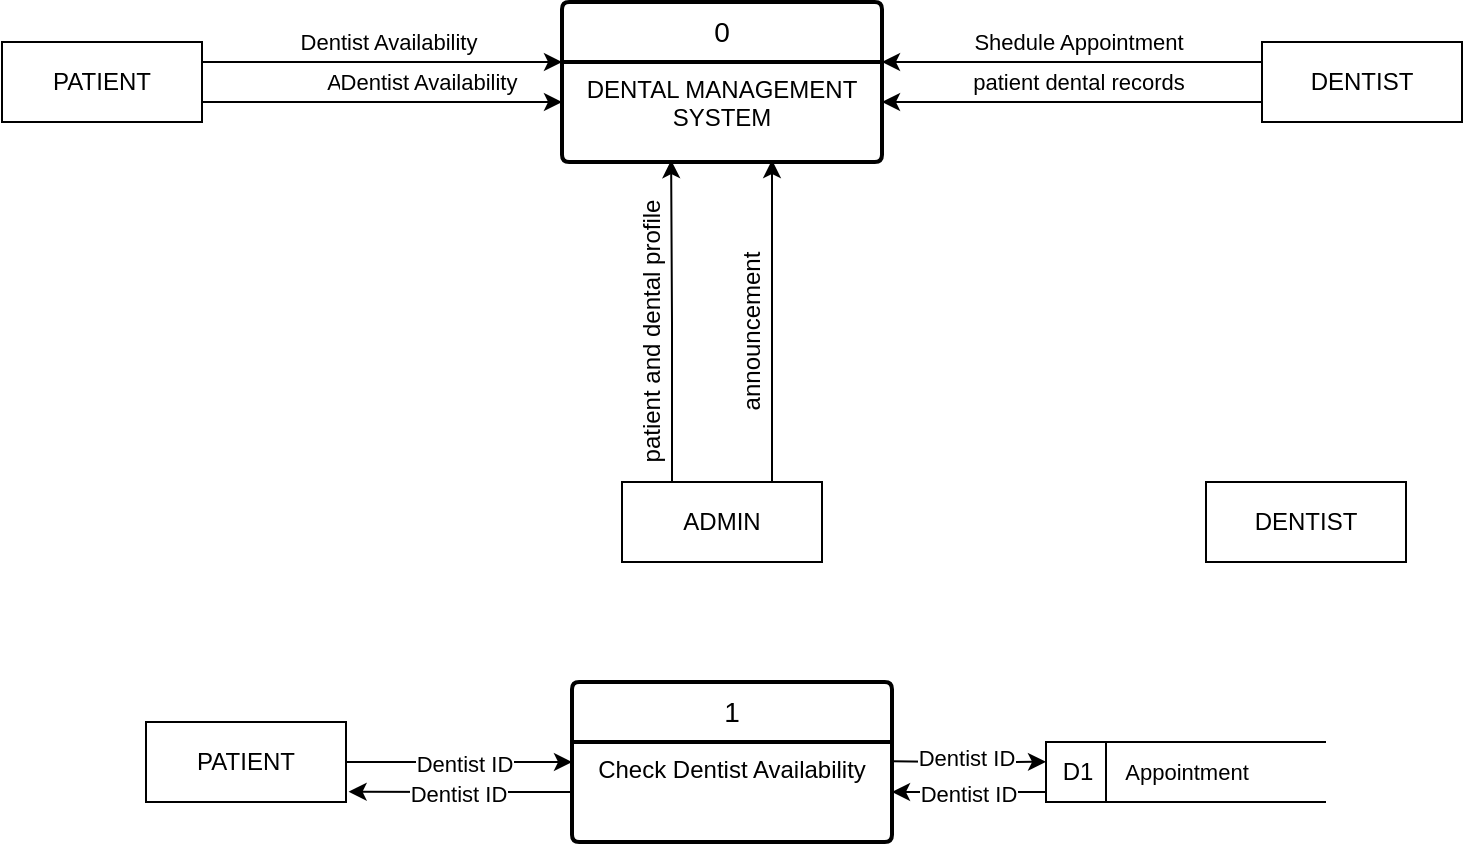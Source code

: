<mxfile version="26.2.12">
  <diagram name="Page-1" id="skjg_4emkFO80so7AoUh">
    <mxGraphModel dx="653" dy="380" grid="1" gridSize="10" guides="1" tooltips="1" connect="1" arrows="1" fold="1" page="1" pageScale="1" pageWidth="827" pageHeight="1169" math="0" shadow="0">
      <root>
        <mxCell id="0" />
        <mxCell id="1" parent="0" />
        <mxCell id="g7SPvUek6dbdEDTnpYcu-3" value="0" style="swimlane;childLayout=stackLayout;horizontal=1;startSize=30;horizontalStack=0;rounded=1;fontSize=14;fontStyle=0;strokeWidth=2;resizeParent=0;resizeLast=1;shadow=0;dashed=0;align=center;arcSize=4;whiteSpace=wrap;html=1;" vertex="1" parent="1">
          <mxGeometry x="328" y="100" width="160" height="80" as="geometry" />
        </mxCell>
        <mxCell id="g7SPvUek6dbdEDTnpYcu-4" value="DENTAL MANAGEMENT SYSTEM" style="align=center;strokeColor=none;fillColor=none;spacingLeft=4;spacingRight=4;fontSize=12;verticalAlign=top;resizable=0;rotatable=0;part=1;html=1;whiteSpace=wrap;" vertex="1" parent="g7SPvUek6dbdEDTnpYcu-3">
          <mxGeometry y="30" width="160" height="50" as="geometry" />
        </mxCell>
        <mxCell id="g7SPvUek6dbdEDTnpYcu-7" value="PATIENT" style="whiteSpace=wrap;html=1;align=center;" vertex="1" parent="1">
          <mxGeometry x="48" y="120" width="100" height="40" as="geometry" />
        </mxCell>
        <mxCell id="g7SPvUek6dbdEDTnpYcu-8" value="DENTIST" style="whiteSpace=wrap;html=1;align=center;" vertex="1" parent="1">
          <mxGeometry x="678" y="120" width="100" height="40" as="geometry" />
        </mxCell>
        <mxCell id="g7SPvUek6dbdEDTnpYcu-9" value="ADMIN" style="whiteSpace=wrap;html=1;align=center;" vertex="1" parent="1">
          <mxGeometry x="358" y="340" width="100" height="40" as="geometry" />
        </mxCell>
        <mxCell id="g7SPvUek6dbdEDTnpYcu-10" value="" style="endArrow=classic;html=1;rounded=0;exitX=1;exitY=0.25;exitDx=0;exitDy=0;" edge="1" parent="1" source="g7SPvUek6dbdEDTnpYcu-7">
          <mxGeometry width="50" height="50" relative="1" as="geometry">
            <mxPoint x="388" y="180" as="sourcePoint" />
            <mxPoint x="328" y="130" as="targetPoint" />
          </mxGeometry>
        </mxCell>
        <mxCell id="g7SPvUek6dbdEDTnpYcu-11" value="Dentist Availability" style="edgeLabel;html=1;align=center;verticalAlign=middle;resizable=0;points=[];" vertex="1" connectable="0" parent="g7SPvUek6dbdEDTnpYcu-10">
          <mxGeometry x="0.027" y="-1" relative="1" as="geometry">
            <mxPoint y="-11" as="offset" />
          </mxGeometry>
        </mxCell>
        <mxCell id="g7SPvUek6dbdEDTnpYcu-12" value="" style="endArrow=classic;html=1;rounded=0;exitX=1;exitY=0.25;exitDx=0;exitDy=0;" edge="1" parent="1">
          <mxGeometry width="50" height="50" relative="1" as="geometry">
            <mxPoint x="148" y="150" as="sourcePoint" />
            <mxPoint x="328" y="150" as="targetPoint" />
          </mxGeometry>
        </mxCell>
        <mxCell id="g7SPvUek6dbdEDTnpYcu-13" value="Appointment" style="edgeLabel;html=1;align=center;verticalAlign=middle;resizable=0;points=[];" vertex="1" connectable="0" parent="g7SPvUek6dbdEDTnpYcu-12">
          <mxGeometry x="0.027" y="-1" relative="1" as="geometry">
            <mxPoint y="-11" as="offset" />
          </mxGeometry>
        </mxCell>
        <mxCell id="g7SPvUek6dbdEDTnpYcu-15" value="" style="endArrow=none;html=1;rounded=0;exitX=1;exitY=0.25;exitDx=0;exitDy=0;entryX=0;entryY=0.25;entryDx=0;entryDy=0;startArrow=classic;startFill=1;" edge="1" parent="1" target="g7SPvUek6dbdEDTnpYcu-8">
          <mxGeometry width="50" height="50" relative="1" as="geometry">
            <mxPoint x="488" y="130" as="sourcePoint" />
            <mxPoint x="598" y="130" as="targetPoint" />
          </mxGeometry>
        </mxCell>
        <mxCell id="g7SPvUek6dbdEDTnpYcu-16" value="Shedule Appointment" style="edgeLabel;html=1;align=center;verticalAlign=middle;resizable=0;points=[];" vertex="1" connectable="0" parent="g7SPvUek6dbdEDTnpYcu-15">
          <mxGeometry x="0.027" y="-1" relative="1" as="geometry">
            <mxPoint y="-11" as="offset" />
          </mxGeometry>
        </mxCell>
        <mxCell id="g7SPvUek6dbdEDTnpYcu-17" value="" style="endArrow=none;html=1;rounded=0;exitX=1;exitY=0.25;exitDx=0;exitDy=0;entryX=0;entryY=0.25;entryDx=0;entryDy=0;startArrow=classic;startFill=1;" edge="1" parent="1">
          <mxGeometry width="50" height="50" relative="1" as="geometry">
            <mxPoint x="488" y="150" as="sourcePoint" />
            <mxPoint x="678" y="150" as="targetPoint" />
          </mxGeometry>
        </mxCell>
        <mxCell id="g7SPvUek6dbdEDTnpYcu-18" value="patient dental records" style="edgeLabel;html=1;align=center;verticalAlign=middle;resizable=0;points=[];" vertex="1" connectable="0" parent="g7SPvUek6dbdEDTnpYcu-17">
          <mxGeometry x="0.027" y="-1" relative="1" as="geometry">
            <mxPoint y="-11" as="offset" />
          </mxGeometry>
        </mxCell>
        <mxCell id="g7SPvUek6dbdEDTnpYcu-19" style="edgeStyle=orthogonalEdgeStyle;rounded=0;orthogonalLoop=1;jettySize=auto;html=1;exitX=0.25;exitY=0;exitDx=0;exitDy=0;entryX=0.341;entryY=0.982;entryDx=0;entryDy=0;entryPerimeter=0;" edge="1" parent="1" source="g7SPvUek6dbdEDTnpYcu-9" target="g7SPvUek6dbdEDTnpYcu-4">
          <mxGeometry relative="1" as="geometry" />
        </mxCell>
        <mxCell id="g7SPvUek6dbdEDTnpYcu-21" value="patient and dental profile" style="text;html=1;align=center;verticalAlign=middle;resizable=0;points=[];autosize=1;strokeColor=none;fillColor=none;rotation=270;" vertex="1" parent="1">
          <mxGeometry x="298" y="250" width="150" height="30" as="geometry" />
        </mxCell>
        <mxCell id="g7SPvUek6dbdEDTnpYcu-22" style="edgeStyle=orthogonalEdgeStyle;rounded=0;orthogonalLoop=1;jettySize=auto;html=1;exitX=0.25;exitY=0;exitDx=0;exitDy=0;entryX=0.341;entryY=0.982;entryDx=0;entryDy=0;entryPerimeter=0;" edge="1" parent="1">
          <mxGeometry relative="1" as="geometry">
            <mxPoint x="433" y="340" as="sourcePoint" />
            <mxPoint x="433" y="179" as="targetPoint" />
          </mxGeometry>
        </mxCell>
        <mxCell id="g7SPvUek6dbdEDTnpYcu-23" value="announcement" style="text;html=1;align=center;verticalAlign=middle;resizable=0;points=[];autosize=1;strokeColor=none;fillColor=none;rotation=270;" vertex="1" parent="1">
          <mxGeometry x="373" y="250" width="100" height="30" as="geometry" />
        </mxCell>
        <mxCell id="g7SPvUek6dbdEDTnpYcu-29" style="edgeStyle=orthogonalEdgeStyle;rounded=0;orthogonalLoop=1;jettySize=auto;html=1;exitX=1;exitY=0.5;exitDx=0;exitDy=0;entryX=0;entryY=0.5;entryDx=0;entryDy=0;" edge="1" parent="1" source="g7SPvUek6dbdEDTnpYcu-25" target="g7SPvUek6dbdEDTnpYcu-27">
          <mxGeometry relative="1" as="geometry" />
        </mxCell>
        <mxCell id="g7SPvUek6dbdEDTnpYcu-39" value="Dentist ID" style="edgeLabel;html=1;align=center;verticalAlign=middle;resizable=0;points=[];" vertex="1" connectable="0" parent="g7SPvUek6dbdEDTnpYcu-29">
          <mxGeometry x="0.031" y="-1" relative="1" as="geometry">
            <mxPoint as="offset" />
          </mxGeometry>
        </mxCell>
        <mxCell id="g7SPvUek6dbdEDTnpYcu-25" value="PATIENT" style="whiteSpace=wrap;html=1;align=center;" vertex="1" parent="1">
          <mxGeometry x="120" y="460" width="100" height="40" as="geometry" />
        </mxCell>
        <mxCell id="g7SPvUek6dbdEDTnpYcu-26" value="DENTIST" style="whiteSpace=wrap;html=1;align=center;" vertex="1" parent="1">
          <mxGeometry x="650" y="340" width="100" height="40" as="geometry" />
        </mxCell>
        <mxCell id="g7SPvUek6dbdEDTnpYcu-27" value="1" style="swimlane;childLayout=stackLayout;horizontal=1;startSize=30;horizontalStack=0;rounded=1;fontSize=14;fontStyle=0;strokeWidth=2;resizeParent=0;resizeLast=1;shadow=0;dashed=0;align=center;arcSize=4;whiteSpace=wrap;html=1;" vertex="1" parent="1">
          <mxGeometry x="333" y="440" width="160" height="80" as="geometry" />
        </mxCell>
        <mxCell id="g7SPvUek6dbdEDTnpYcu-28" value="Check Dentist Availability" style="align=center;strokeColor=none;fillColor=none;spacingLeft=4;spacingRight=4;fontSize=12;verticalAlign=top;resizable=0;rotatable=0;part=1;html=1;whiteSpace=wrap;" vertex="1" parent="g7SPvUek6dbdEDTnpYcu-27">
          <mxGeometry y="30" width="160" height="50" as="geometry" />
        </mxCell>
        <mxCell id="g7SPvUek6dbdEDTnpYcu-33" style="edgeStyle=orthogonalEdgeStyle;rounded=0;orthogonalLoop=1;jettySize=auto;html=1;entryX=1;entryY=0.5;entryDx=0;entryDy=0;" edge="1" parent="1" source="g7SPvUek6dbdEDTnpYcu-30" target="g7SPvUek6dbdEDTnpYcu-28">
          <mxGeometry relative="1" as="geometry">
            <Array as="points">
              <mxPoint x="550" y="495" />
              <mxPoint x="550" y="495" />
            </Array>
          </mxGeometry>
        </mxCell>
        <mxCell id="g7SPvUek6dbdEDTnpYcu-36" value="Dentist ID" style="edgeLabel;html=1;align=center;verticalAlign=middle;resizable=0;points=[];" vertex="1" connectable="0" parent="g7SPvUek6dbdEDTnpYcu-33">
          <mxGeometry x="0.031" y="1" relative="1" as="geometry">
            <mxPoint as="offset" />
          </mxGeometry>
        </mxCell>
        <mxCell id="g7SPvUek6dbdEDTnpYcu-30" value="&amp;nbsp;D1" style="html=1;dashed=0;whiteSpace=wrap;shape=mxgraph.dfd.dataStoreID;align=left;spacingLeft=3;points=[[0,0],[0.5,0],[1,0],[0,0.5],[1,0.5],[0,1],[0.5,1],[1,1]];" vertex="1" parent="1">
          <mxGeometry x="570" y="470" width="140" height="30" as="geometry" />
        </mxCell>
        <mxCell id="g7SPvUek6dbdEDTnpYcu-31" value="Appointment" style="edgeLabel;html=1;align=center;verticalAlign=middle;resizable=0;points=[];" vertex="1" connectable="0" parent="1">
          <mxGeometry x="640" y="485" as="geometry" />
        </mxCell>
        <mxCell id="g7SPvUek6dbdEDTnpYcu-32" style="edgeStyle=orthogonalEdgeStyle;rounded=0;orthogonalLoop=1;jettySize=auto;html=1;exitX=1;exitY=0;exitDx=0;exitDy=0;entryX=-0.001;entryY=0.175;entryDx=0;entryDy=0;entryPerimeter=0;" edge="1" parent="1">
          <mxGeometry relative="1" as="geometry">
            <mxPoint x="493.14" y="479.64" as="sourcePoint" />
            <mxPoint x="570.0" y="479.89" as="targetPoint" />
          </mxGeometry>
        </mxCell>
        <mxCell id="g7SPvUek6dbdEDTnpYcu-34" value="Dentist ID" style="edgeLabel;html=1;align=center;verticalAlign=middle;resizable=0;points=[];" vertex="1" connectable="0" parent="g7SPvUek6dbdEDTnpYcu-32">
          <mxGeometry x="-0.038" y="2" relative="1" as="geometry">
            <mxPoint as="offset" />
          </mxGeometry>
        </mxCell>
        <mxCell id="g7SPvUek6dbdEDTnpYcu-37" value="Dentist Availability" style="edgeLabel;html=1;align=center;verticalAlign=middle;resizable=0;points=[];" vertex="1" connectable="0" parent="1">
          <mxGeometry x="260.5" y="140" as="geometry" />
        </mxCell>
        <mxCell id="g7SPvUek6dbdEDTnpYcu-38" style="edgeStyle=orthogonalEdgeStyle;rounded=0;orthogonalLoop=1;jettySize=auto;html=1;entryX=1.013;entryY=0.872;entryDx=0;entryDy=0;entryPerimeter=0;" edge="1" parent="1" source="g7SPvUek6dbdEDTnpYcu-28" target="g7SPvUek6dbdEDTnpYcu-25">
          <mxGeometry relative="1" as="geometry" />
        </mxCell>
        <mxCell id="g7SPvUek6dbdEDTnpYcu-40" value="Dentist ID" style="edgeLabel;html=1;align=center;verticalAlign=middle;resizable=0;points=[];" vertex="1" connectable="0" parent="g7SPvUek6dbdEDTnpYcu-38">
          <mxGeometry x="0.027" y="1" relative="1" as="geometry">
            <mxPoint as="offset" />
          </mxGeometry>
        </mxCell>
      </root>
    </mxGraphModel>
  </diagram>
</mxfile>
